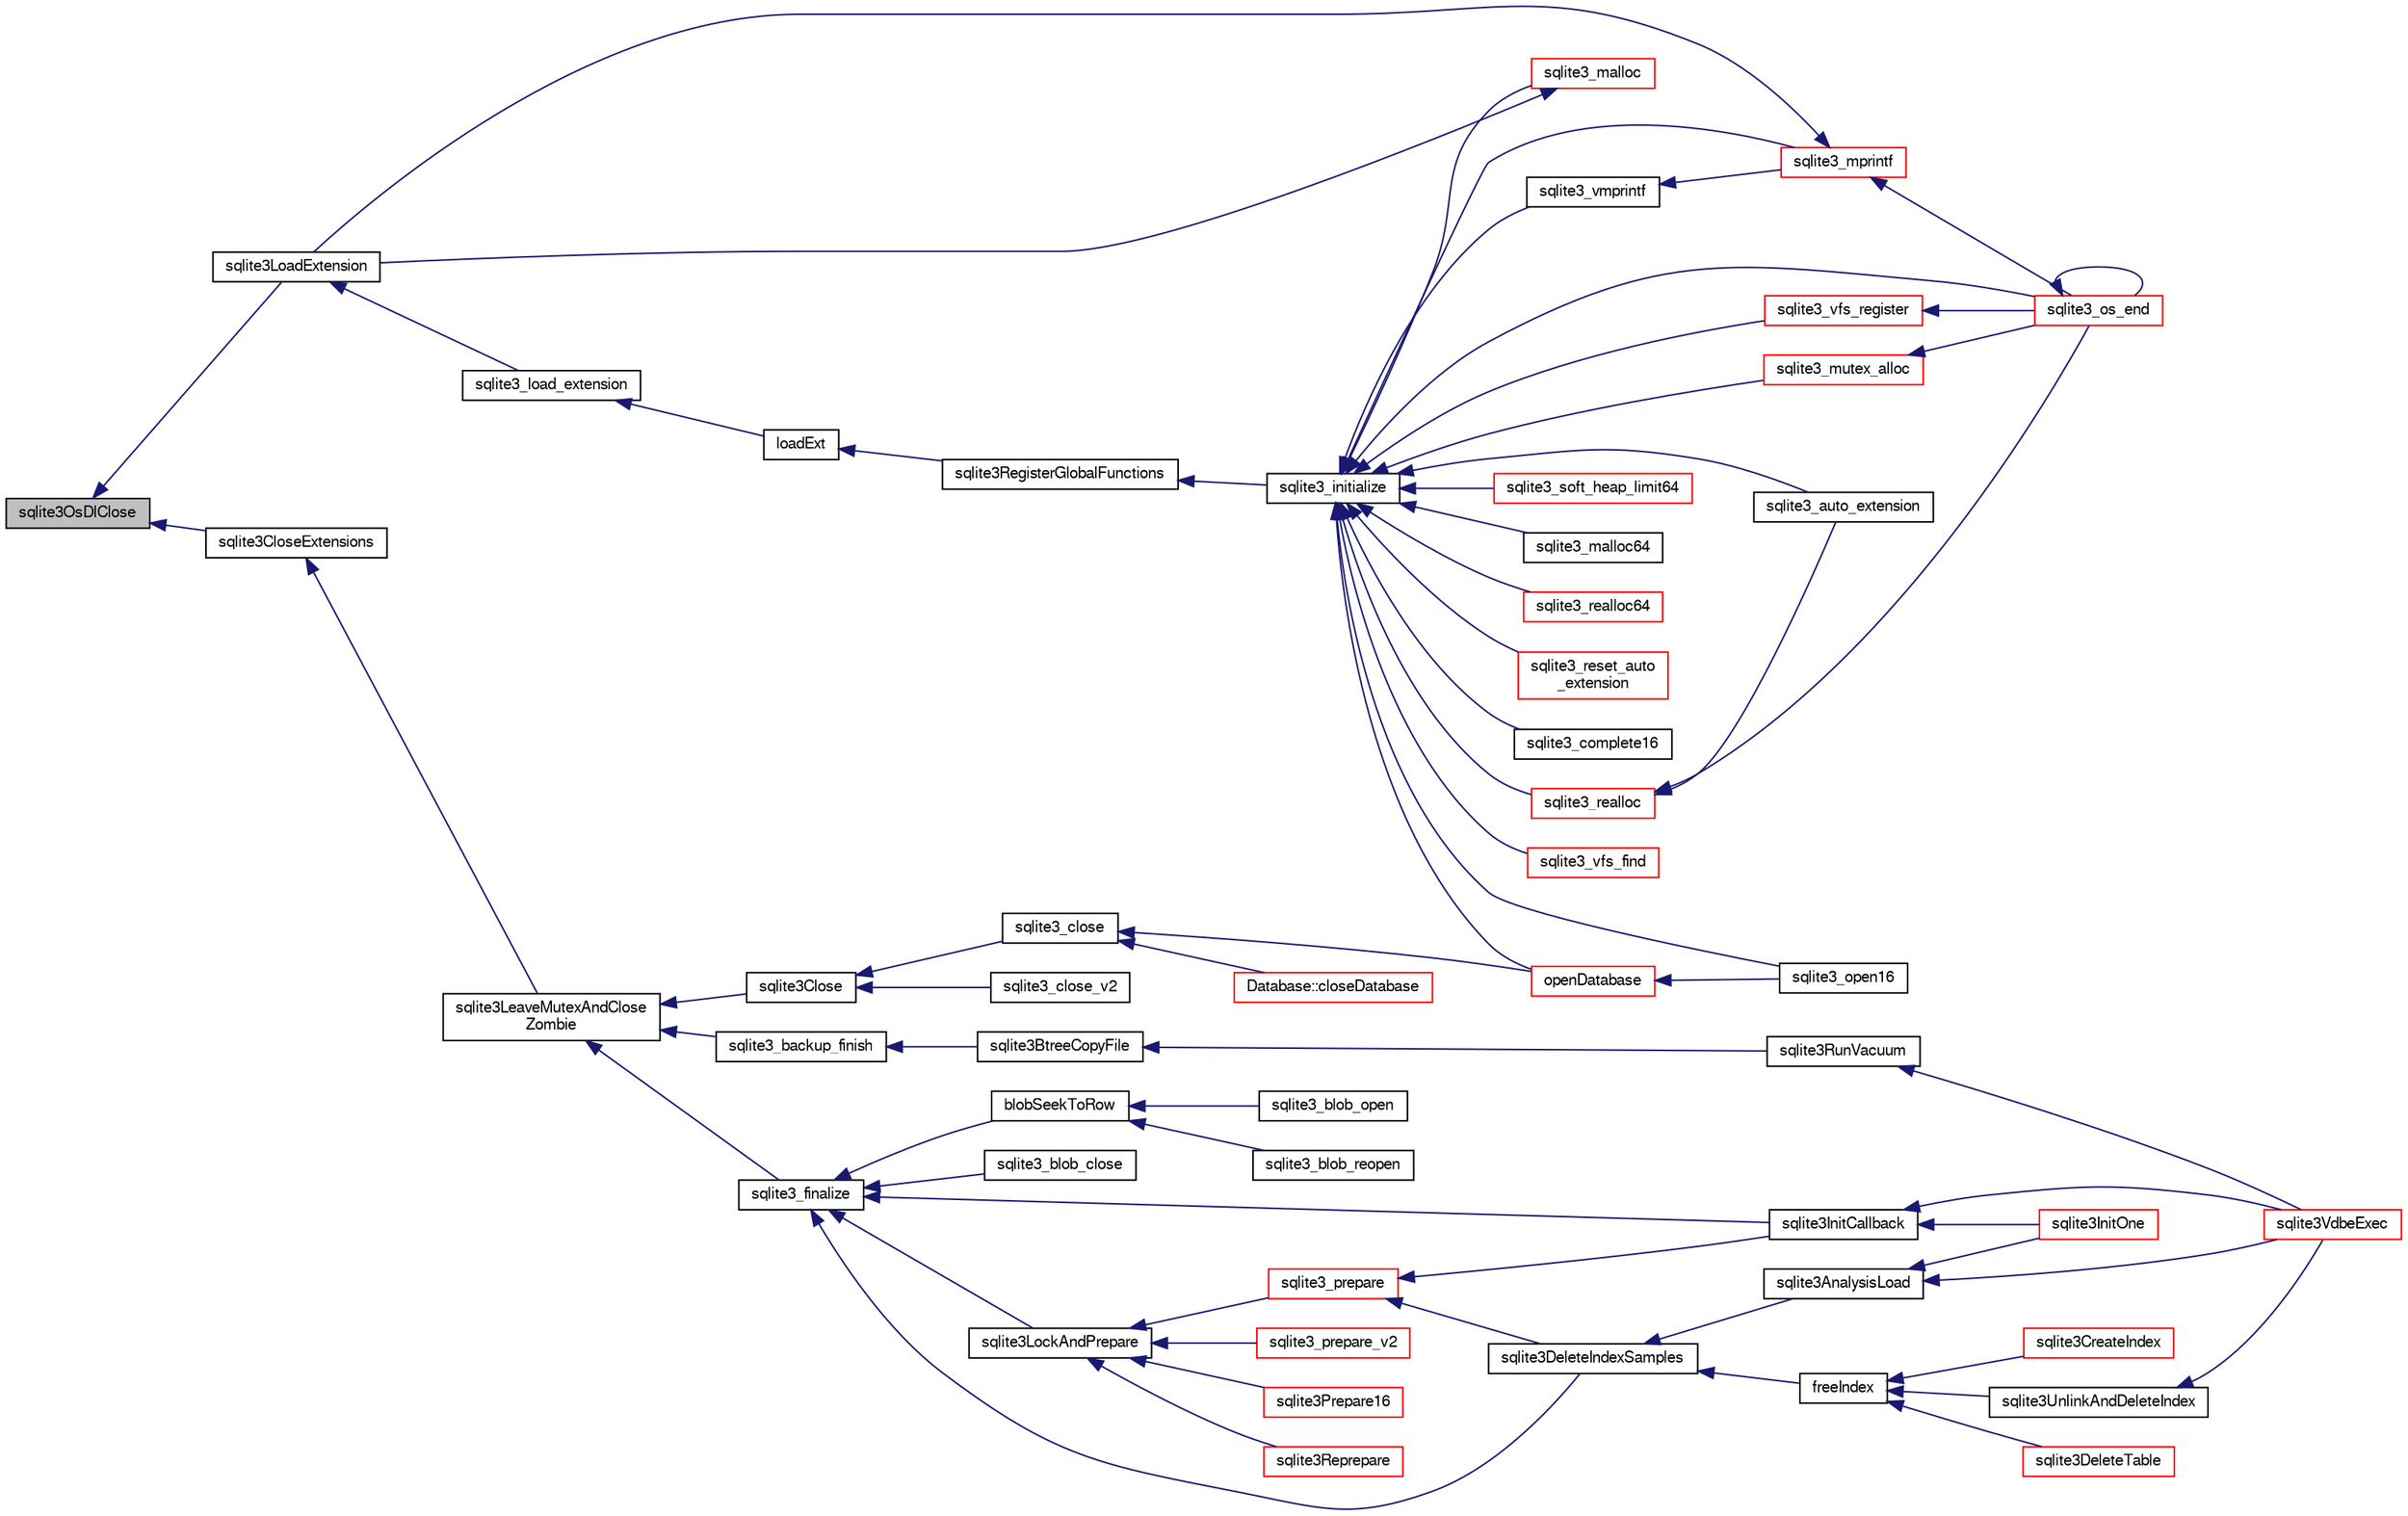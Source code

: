 digraph "sqlite3OsDlClose"
{
  edge [fontname="FreeSans",fontsize="10",labelfontname="FreeSans",labelfontsize="10"];
  node [fontname="FreeSans",fontsize="10",shape=record];
  rankdir="LR";
  Node609010 [label="sqlite3OsDlClose",height=0.2,width=0.4,color="black", fillcolor="grey75", style="filled", fontcolor="black"];
  Node609010 -> Node609011 [dir="back",color="midnightblue",fontsize="10",style="solid",fontname="FreeSans"];
  Node609011 [label="sqlite3LoadExtension",height=0.2,width=0.4,color="black", fillcolor="white", style="filled",URL="$sqlite3_8c.html#a3b46232455de4779a67c63b2c9004245"];
  Node609011 -> Node609012 [dir="back",color="midnightblue",fontsize="10",style="solid",fontname="FreeSans"];
  Node609012 [label="sqlite3_load_extension",height=0.2,width=0.4,color="black", fillcolor="white", style="filled",URL="$sqlite3_8h.html#a9ddf80e7265851b2d79e85aa1f4087b2"];
  Node609012 -> Node609013 [dir="back",color="midnightblue",fontsize="10",style="solid",fontname="FreeSans"];
  Node609013 [label="loadExt",height=0.2,width=0.4,color="black", fillcolor="white", style="filled",URL="$sqlite3_8c.html#a9f9125be634178265fb95e98b8304548"];
  Node609013 -> Node609014 [dir="back",color="midnightblue",fontsize="10",style="solid",fontname="FreeSans"];
  Node609014 [label="sqlite3RegisterGlobalFunctions",height=0.2,width=0.4,color="black", fillcolor="white", style="filled",URL="$sqlite3_8c.html#a9f75bd111010f29e1b8d74344473c4ec"];
  Node609014 -> Node609015 [dir="back",color="midnightblue",fontsize="10",style="solid",fontname="FreeSans"];
  Node609015 [label="sqlite3_initialize",height=0.2,width=0.4,color="black", fillcolor="white", style="filled",URL="$sqlite3_8h.html#ab0c0ee2d5d4cf8b28e9572296a8861df"];
  Node609015 -> Node609016 [dir="back",color="midnightblue",fontsize="10",style="solid",fontname="FreeSans"];
  Node609016 [label="sqlite3_vfs_find",height=0.2,width=0.4,color="red", fillcolor="white", style="filled",URL="$sqlite3_8h.html#ac201a26de3dfa1d6deb8069eb8d95627"];
  Node609015 -> Node609425 [dir="back",color="midnightblue",fontsize="10",style="solid",fontname="FreeSans"];
  Node609425 [label="sqlite3_vfs_register",height=0.2,width=0.4,color="red", fillcolor="white", style="filled",URL="$sqlite3_8h.html#a7184b289ccd4c4c7200589137d88c4ae"];
  Node609425 -> Node609022 [dir="back",color="midnightblue",fontsize="10",style="solid",fontname="FreeSans"];
  Node609022 [label="sqlite3_os_end",height=0.2,width=0.4,color="red", fillcolor="white", style="filled",URL="$sqlite3_8h.html#a2288c95881ecca13d994e42b6a958906"];
  Node609022 -> Node609022 [dir="back",color="midnightblue",fontsize="10",style="solid",fontname="FreeSans"];
  Node609015 -> Node609428 [dir="back",color="midnightblue",fontsize="10",style="solid",fontname="FreeSans"];
  Node609428 [label="sqlite3_mutex_alloc",height=0.2,width=0.4,color="red", fillcolor="white", style="filled",URL="$sqlite3_8h.html#aa3f89418cd18e99596435c958b29b650"];
  Node609428 -> Node609022 [dir="back",color="midnightblue",fontsize="10",style="solid",fontname="FreeSans"];
  Node609015 -> Node609501 [dir="back",color="midnightblue",fontsize="10",style="solid",fontname="FreeSans"];
  Node609501 [label="sqlite3_soft_heap_limit64",height=0.2,width=0.4,color="red", fillcolor="white", style="filled",URL="$sqlite3_8h.html#ab37b3a4d1652e3acb2c43d1252e6b852"];
  Node609015 -> Node609503 [dir="back",color="midnightblue",fontsize="10",style="solid",fontname="FreeSans"];
  Node609503 [label="sqlite3_malloc",height=0.2,width=0.4,color="red", fillcolor="white", style="filled",URL="$sqlite3_8h.html#a510e31845345737f17d86ce0b2328356"];
  Node609503 -> Node609011 [dir="back",color="midnightblue",fontsize="10",style="solid",fontname="FreeSans"];
  Node609015 -> Node609768 [dir="back",color="midnightblue",fontsize="10",style="solid",fontname="FreeSans"];
  Node609768 [label="sqlite3_malloc64",height=0.2,width=0.4,color="black", fillcolor="white", style="filled",URL="$sqlite3_8h.html#a12b7ee85e539ea28c130c5c75b96a82a"];
  Node609015 -> Node609769 [dir="back",color="midnightblue",fontsize="10",style="solid",fontname="FreeSans"];
  Node609769 [label="sqlite3_realloc",height=0.2,width=0.4,color="red", fillcolor="white", style="filled",URL="$sqlite3_8h.html#a627f0eeface58024ef47403d8cc76b35"];
  Node609769 -> Node609022 [dir="back",color="midnightblue",fontsize="10",style="solid",fontname="FreeSans"];
  Node609769 -> Node609785 [dir="back",color="midnightblue",fontsize="10",style="solid",fontname="FreeSans"];
  Node609785 [label="sqlite3_auto_extension",height=0.2,width=0.4,color="black", fillcolor="white", style="filled",URL="$sqlite3_8h.html#a85a95b45e94f6bcd52aa39b6acdb36d7"];
  Node609015 -> Node609787 [dir="back",color="midnightblue",fontsize="10",style="solid",fontname="FreeSans"];
  Node609787 [label="sqlite3_realloc64",height=0.2,width=0.4,color="red", fillcolor="white", style="filled",URL="$sqlite3_8h.html#afe88c85e9f864a3fd92941cad197245d"];
  Node609015 -> Node609578 [dir="back",color="midnightblue",fontsize="10",style="solid",fontname="FreeSans"];
  Node609578 [label="sqlite3_vmprintf",height=0.2,width=0.4,color="black", fillcolor="white", style="filled",URL="$sqlite3_8h.html#ac240de67ddf003828f16a6d9dd3fa3ca"];
  Node609578 -> Node609579 [dir="back",color="midnightblue",fontsize="10",style="solid",fontname="FreeSans"];
  Node609579 [label="sqlite3_mprintf",height=0.2,width=0.4,color="red", fillcolor="white", style="filled",URL="$sqlite3_8h.html#a9533933e57f7ccbb48c32041ce3a8862"];
  Node609579 -> Node609022 [dir="back",color="midnightblue",fontsize="10",style="solid",fontname="FreeSans"];
  Node609579 -> Node609011 [dir="back",color="midnightblue",fontsize="10",style="solid",fontname="FreeSans"];
  Node609015 -> Node609579 [dir="back",color="midnightblue",fontsize="10",style="solid",fontname="FreeSans"];
  Node609015 -> Node609022 [dir="back",color="midnightblue",fontsize="10",style="solid",fontname="FreeSans"];
  Node609015 -> Node609785 [dir="back",color="midnightblue",fontsize="10",style="solid",fontname="FreeSans"];
  Node609015 -> Node609887 [dir="back",color="midnightblue",fontsize="10",style="solid",fontname="FreeSans"];
  Node609887 [label="sqlite3_reset_auto\l_extension",height=0.2,width=0.4,color="red", fillcolor="white", style="filled",URL="$sqlite3_8h.html#ac33f4064ae6690cada7bdc89e8153ffc"];
  Node609015 -> Node609752 [dir="back",color="midnightblue",fontsize="10",style="solid",fontname="FreeSans"];
  Node609752 [label="sqlite3_complete16",height=0.2,width=0.4,color="black", fillcolor="white", style="filled",URL="$sqlite3_8h.html#a3260341c2ef82787acca48414a1d03a1"];
  Node609015 -> Node609266 [dir="back",color="midnightblue",fontsize="10",style="solid",fontname="FreeSans"];
  Node609266 [label="openDatabase",height=0.2,width=0.4,color="red", fillcolor="white", style="filled",URL="$sqlite3_8c.html#a6a9c3bc3a64234e863413f41db473758"];
  Node609266 -> Node609269 [dir="back",color="midnightblue",fontsize="10",style="solid",fontname="FreeSans"];
  Node609269 [label="sqlite3_open16",height=0.2,width=0.4,color="black", fillcolor="white", style="filled",URL="$sqlite3_8h.html#adbc401bb96713f32e553db32f6f3ca33"];
  Node609015 -> Node609269 [dir="back",color="midnightblue",fontsize="10",style="solid",fontname="FreeSans"];
  Node609010 -> Node609888 [dir="back",color="midnightblue",fontsize="10",style="solid",fontname="FreeSans"];
  Node609888 [label="sqlite3CloseExtensions",height=0.2,width=0.4,color="black", fillcolor="white", style="filled",URL="$sqlite3_8c.html#a728aca7825db8e0439d565c4f2a1d669"];
  Node609888 -> Node609260 [dir="back",color="midnightblue",fontsize="10",style="solid",fontname="FreeSans"];
  Node609260 [label="sqlite3LeaveMutexAndClose\lZombie",height=0.2,width=0.4,color="black", fillcolor="white", style="filled",URL="$sqlite3_8c.html#afe3a37c29dcb0fe9fc15fe07a3976f59"];
  Node609260 -> Node609261 [dir="back",color="midnightblue",fontsize="10",style="solid",fontname="FreeSans"];
  Node609261 [label="sqlite3_backup_finish",height=0.2,width=0.4,color="black", fillcolor="white", style="filled",URL="$sqlite3_8h.html#a176857dd58d99be53b6d7305533e0048"];
  Node609261 -> Node609245 [dir="back",color="midnightblue",fontsize="10",style="solid",fontname="FreeSans"];
  Node609245 [label="sqlite3BtreeCopyFile",height=0.2,width=0.4,color="black", fillcolor="white", style="filled",URL="$sqlite3_8c.html#a4d9e19a79f0d5c1dfcef0bd137ae83f9"];
  Node609245 -> Node609217 [dir="back",color="midnightblue",fontsize="10",style="solid",fontname="FreeSans"];
  Node609217 [label="sqlite3RunVacuum",height=0.2,width=0.4,color="black", fillcolor="white", style="filled",URL="$sqlite3_8c.html#a5e83ddc7b3e7e8e79ad5d1fc92de1d2f"];
  Node609217 -> Node609031 [dir="back",color="midnightblue",fontsize="10",style="solid",fontname="FreeSans"];
  Node609031 [label="sqlite3VdbeExec",height=0.2,width=0.4,color="red", fillcolor="white", style="filled",URL="$sqlite3_8c.html#a8ce40a614bdc56719c4d642b1e4dfb21"];
  Node609260 -> Node609253 [dir="back",color="midnightblue",fontsize="10",style="solid",fontname="FreeSans"];
  Node609253 [label="sqlite3_finalize",height=0.2,width=0.4,color="black", fillcolor="white", style="filled",URL="$sqlite3_8h.html#a801195c0f771d40bb4be1e40f3b88945"];
  Node609253 -> Node609052 [dir="back",color="midnightblue",fontsize="10",style="solid",fontname="FreeSans"];
  Node609052 [label="blobSeekToRow",height=0.2,width=0.4,color="black", fillcolor="white", style="filled",URL="$sqlite3_8c.html#afff57e13332b98c8a44a7cebe38962ab"];
  Node609052 -> Node609053 [dir="back",color="midnightblue",fontsize="10",style="solid",fontname="FreeSans"];
  Node609053 [label="sqlite3_blob_open",height=0.2,width=0.4,color="black", fillcolor="white", style="filled",URL="$sqlite3_8h.html#adb8ad839a5bdd62a43785132bc7dd518"];
  Node609052 -> Node609054 [dir="back",color="midnightblue",fontsize="10",style="solid",fontname="FreeSans"];
  Node609054 [label="sqlite3_blob_reopen",height=0.2,width=0.4,color="black", fillcolor="white", style="filled",URL="$sqlite3_8h.html#abc77c24fdc0150138490359a94360f7e"];
  Node609253 -> Node609254 [dir="back",color="midnightblue",fontsize="10",style="solid",fontname="FreeSans"];
  Node609254 [label="sqlite3_blob_close",height=0.2,width=0.4,color="black", fillcolor="white", style="filled",URL="$sqlite3_8h.html#a8885ae884821e14e1e4501183c5833d6"];
  Node609253 -> Node609055 [dir="back",color="midnightblue",fontsize="10",style="solid",fontname="FreeSans"];
  Node609055 [label="sqlite3DeleteIndexSamples",height=0.2,width=0.4,color="black", fillcolor="white", style="filled",URL="$sqlite3_8c.html#aaeda0302fbf61397ec009f65bed047ef"];
  Node609055 -> Node609056 [dir="back",color="midnightblue",fontsize="10",style="solid",fontname="FreeSans"];
  Node609056 [label="sqlite3AnalysisLoad",height=0.2,width=0.4,color="black", fillcolor="white", style="filled",URL="$sqlite3_8c.html#a48a2301c27e1d3d68708b9b8761b5a01"];
  Node609056 -> Node609031 [dir="back",color="midnightblue",fontsize="10",style="solid",fontname="FreeSans"];
  Node609056 -> Node609057 [dir="back",color="midnightblue",fontsize="10",style="solid",fontname="FreeSans"];
  Node609057 [label="sqlite3InitOne",height=0.2,width=0.4,color="red", fillcolor="white", style="filled",URL="$sqlite3_8c.html#ac4318b25df65269906b0379251fe9b85"];
  Node609055 -> Node609158 [dir="back",color="midnightblue",fontsize="10",style="solid",fontname="FreeSans"];
  Node609158 [label="freeIndex",height=0.2,width=0.4,color="black", fillcolor="white", style="filled",URL="$sqlite3_8c.html#a00907c99c18d5bcb9d0b38c077146c31"];
  Node609158 -> Node609159 [dir="back",color="midnightblue",fontsize="10",style="solid",fontname="FreeSans"];
  Node609159 [label="sqlite3UnlinkAndDeleteIndex",height=0.2,width=0.4,color="black", fillcolor="white", style="filled",URL="$sqlite3_8c.html#a889f2dcb438c56db37a6d61e9f25e244"];
  Node609159 -> Node609031 [dir="back",color="midnightblue",fontsize="10",style="solid",fontname="FreeSans"];
  Node609158 -> Node609160 [dir="back",color="midnightblue",fontsize="10",style="solid",fontname="FreeSans"];
  Node609160 [label="sqlite3DeleteTable",height=0.2,width=0.4,color="red", fillcolor="white", style="filled",URL="$sqlite3_8c.html#a7fd3d507375a381a3807f92735318973"];
  Node609158 -> Node609070 [dir="back",color="midnightblue",fontsize="10",style="solid",fontname="FreeSans"];
  Node609070 [label="sqlite3CreateIndex",height=0.2,width=0.4,color="red", fillcolor="white", style="filled",URL="$sqlite3_8c.html#a8dbe5e590ab6c58a8c45f34f7c81e825"];
  Node609253 -> Node609214 [dir="back",color="midnightblue",fontsize="10",style="solid",fontname="FreeSans"];
  Node609214 [label="sqlite3InitCallback",height=0.2,width=0.4,color="black", fillcolor="white", style="filled",URL="$sqlite3_8c.html#a5183ff3c8b5311c7332250013ee018b3"];
  Node609214 -> Node609031 [dir="back",color="midnightblue",fontsize="10",style="solid",fontname="FreeSans"];
  Node609214 -> Node609057 [dir="back",color="midnightblue",fontsize="10",style="solid",fontname="FreeSans"];
  Node609253 -> Node609211 [dir="back",color="midnightblue",fontsize="10",style="solid",fontname="FreeSans"];
  Node609211 [label="sqlite3LockAndPrepare",height=0.2,width=0.4,color="black", fillcolor="white", style="filled",URL="$sqlite3_8c.html#a5db1ec5589aa2b02c6d979211a8789bd"];
  Node609211 -> Node609212 [dir="back",color="midnightblue",fontsize="10",style="solid",fontname="FreeSans"];
  Node609212 [label="sqlite3Reprepare",height=0.2,width=0.4,color="red", fillcolor="white", style="filled",URL="$sqlite3_8c.html#a7e2f7299cc947d07e782f6ac561fa937"];
  Node609211 -> Node609213 [dir="back",color="midnightblue",fontsize="10",style="solid",fontname="FreeSans"];
  Node609213 [label="sqlite3_prepare",height=0.2,width=0.4,color="red", fillcolor="white", style="filled",URL="$sqlite3_8h.html#a8c39e7b9dbeff01f0a399b46d4b29f1c"];
  Node609213 -> Node609055 [dir="back",color="midnightblue",fontsize="10",style="solid",fontname="FreeSans"];
  Node609213 -> Node609214 [dir="back",color="midnightblue",fontsize="10",style="solid",fontname="FreeSans"];
  Node609211 -> Node609223 [dir="back",color="midnightblue",fontsize="10",style="solid",fontname="FreeSans"];
  Node609223 [label="sqlite3_prepare_v2",height=0.2,width=0.4,color="red", fillcolor="white", style="filled",URL="$sqlite3_8h.html#a85d4203bb54c984c5325c2f5b3664985"];
  Node609211 -> Node609226 [dir="back",color="midnightblue",fontsize="10",style="solid",fontname="FreeSans"];
  Node609226 [label="sqlite3Prepare16",height=0.2,width=0.4,color="red", fillcolor="white", style="filled",URL="$sqlite3_8c.html#a5842e6724b91885125f83c438da1f15b"];
  Node609260 -> Node609262 [dir="back",color="midnightblue",fontsize="10",style="solid",fontname="FreeSans"];
  Node609262 [label="sqlite3Close",height=0.2,width=0.4,color="black", fillcolor="white", style="filled",URL="$sqlite3_8c.html#aa9f2e73837bba8d721dbde0964ffce11"];
  Node609262 -> Node609263 [dir="back",color="midnightblue",fontsize="10",style="solid",fontname="FreeSans"];
  Node609263 [label="sqlite3_close",height=0.2,width=0.4,color="black", fillcolor="white", style="filled",URL="$sqlite3_8h.html#ac43c9032fc6ef3b2a231dc3a9fa44b2d"];
  Node609263 -> Node609264 [dir="back",color="midnightblue",fontsize="10",style="solid",fontname="FreeSans"];
  Node609264 [label="Database::closeDatabase",height=0.2,width=0.4,color="red", fillcolor="white", style="filled",URL="$classDatabase.html#a46102d6a468364377fbb410eb1866897"];
  Node609263 -> Node609266 [dir="back",color="midnightblue",fontsize="10",style="solid",fontname="FreeSans"];
  Node609262 -> Node609270 [dir="back",color="midnightblue",fontsize="10",style="solid",fontname="FreeSans"];
  Node609270 [label="sqlite3_close_v2",height=0.2,width=0.4,color="black", fillcolor="white", style="filled",URL="$sqlite3_8h.html#ad2cb8462eaba28b4c8410ef55a4282b4"];
}

